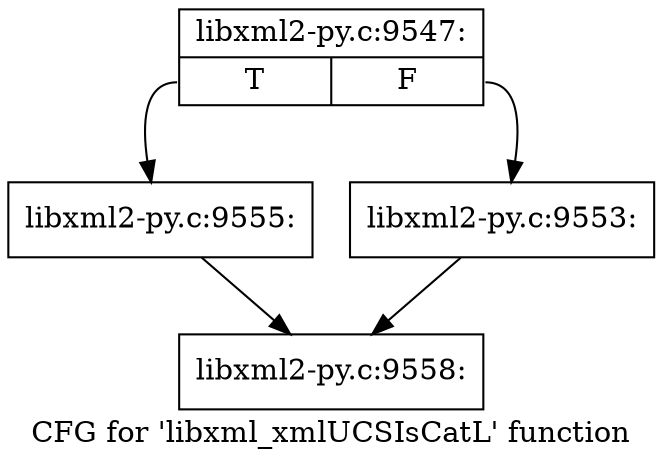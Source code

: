 digraph "CFG for 'libxml_xmlUCSIsCatL' function" {
	label="CFG for 'libxml_xmlUCSIsCatL' function";

	Node0x4530820 [shape=record,label="{libxml2-py.c:9547:|{<s0>T|<s1>F}}"];
	Node0x4530820:s0 -> Node0x45335e0;
	Node0x4530820:s1 -> Node0x4533590;
	Node0x4533590 [shape=record,label="{libxml2-py.c:9553:}"];
	Node0x4533590 -> Node0x4531e10;
	Node0x45335e0 [shape=record,label="{libxml2-py.c:9555:}"];
	Node0x45335e0 -> Node0x4531e10;
	Node0x4531e10 [shape=record,label="{libxml2-py.c:9558:}"];
}
